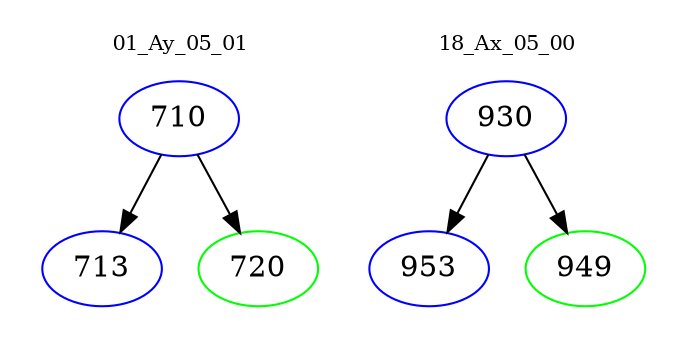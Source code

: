 digraph{
subgraph cluster_0 {
color = white
label = "01_Ay_05_01";
fontsize=10;
T0_710 [label="710", color="blue"]
T0_710 -> T0_713 [color="black"]
T0_713 [label="713", color="blue"]
T0_710 -> T0_720 [color="black"]
T0_720 [label="720", color="green"]
}
subgraph cluster_1 {
color = white
label = "18_Ax_05_00";
fontsize=10;
T1_930 [label="930", color="blue"]
T1_930 -> T1_953 [color="black"]
T1_953 [label="953", color="blue"]
T1_930 -> T1_949 [color="black"]
T1_949 [label="949", color="green"]
}
}
